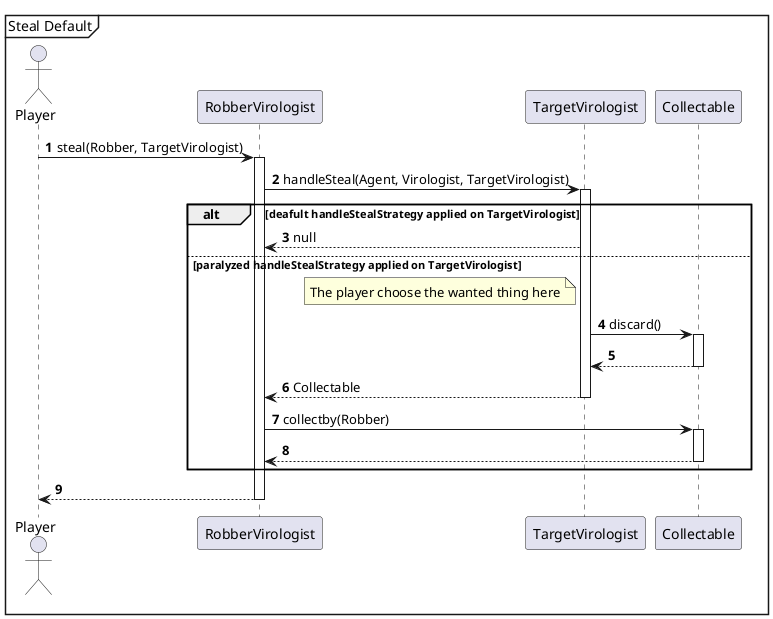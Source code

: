 @startuml
'https://plantuml.com/sequence-diagram
autonumber

mainframe Steal Default

actor Player

Player -> RobberVirologist++: steal(Robber, TargetVirologist)
'így csak egy interface kell, lehet ez jobb is, mint különszedve (CD-n viszont még hagytam a kettőt))

RobberVirologist -> TargetVirologist++: handleSteal(Agent, Virologist, TargetVirologist)



alt deafult handleStealStrategy applied on TargetVirologist
    TargetVirologist -->RobberVirologist: null
else paralyzed handleStealStrategy applied on TargetVirologist

        note left TargetVirologist
            The player choose the wanted thing here
        end note

        TargetVirologist->Collectable++:discard()
        Collectable-->TargetVirologist--

    TargetVirologist -->RobberVirologist--: Collectable
    RobberVirologist->Collectable++:collectby(Robber)
    Collectable-->RobberVirologist--:
end

RobberVirologist --> Player --
@enduml